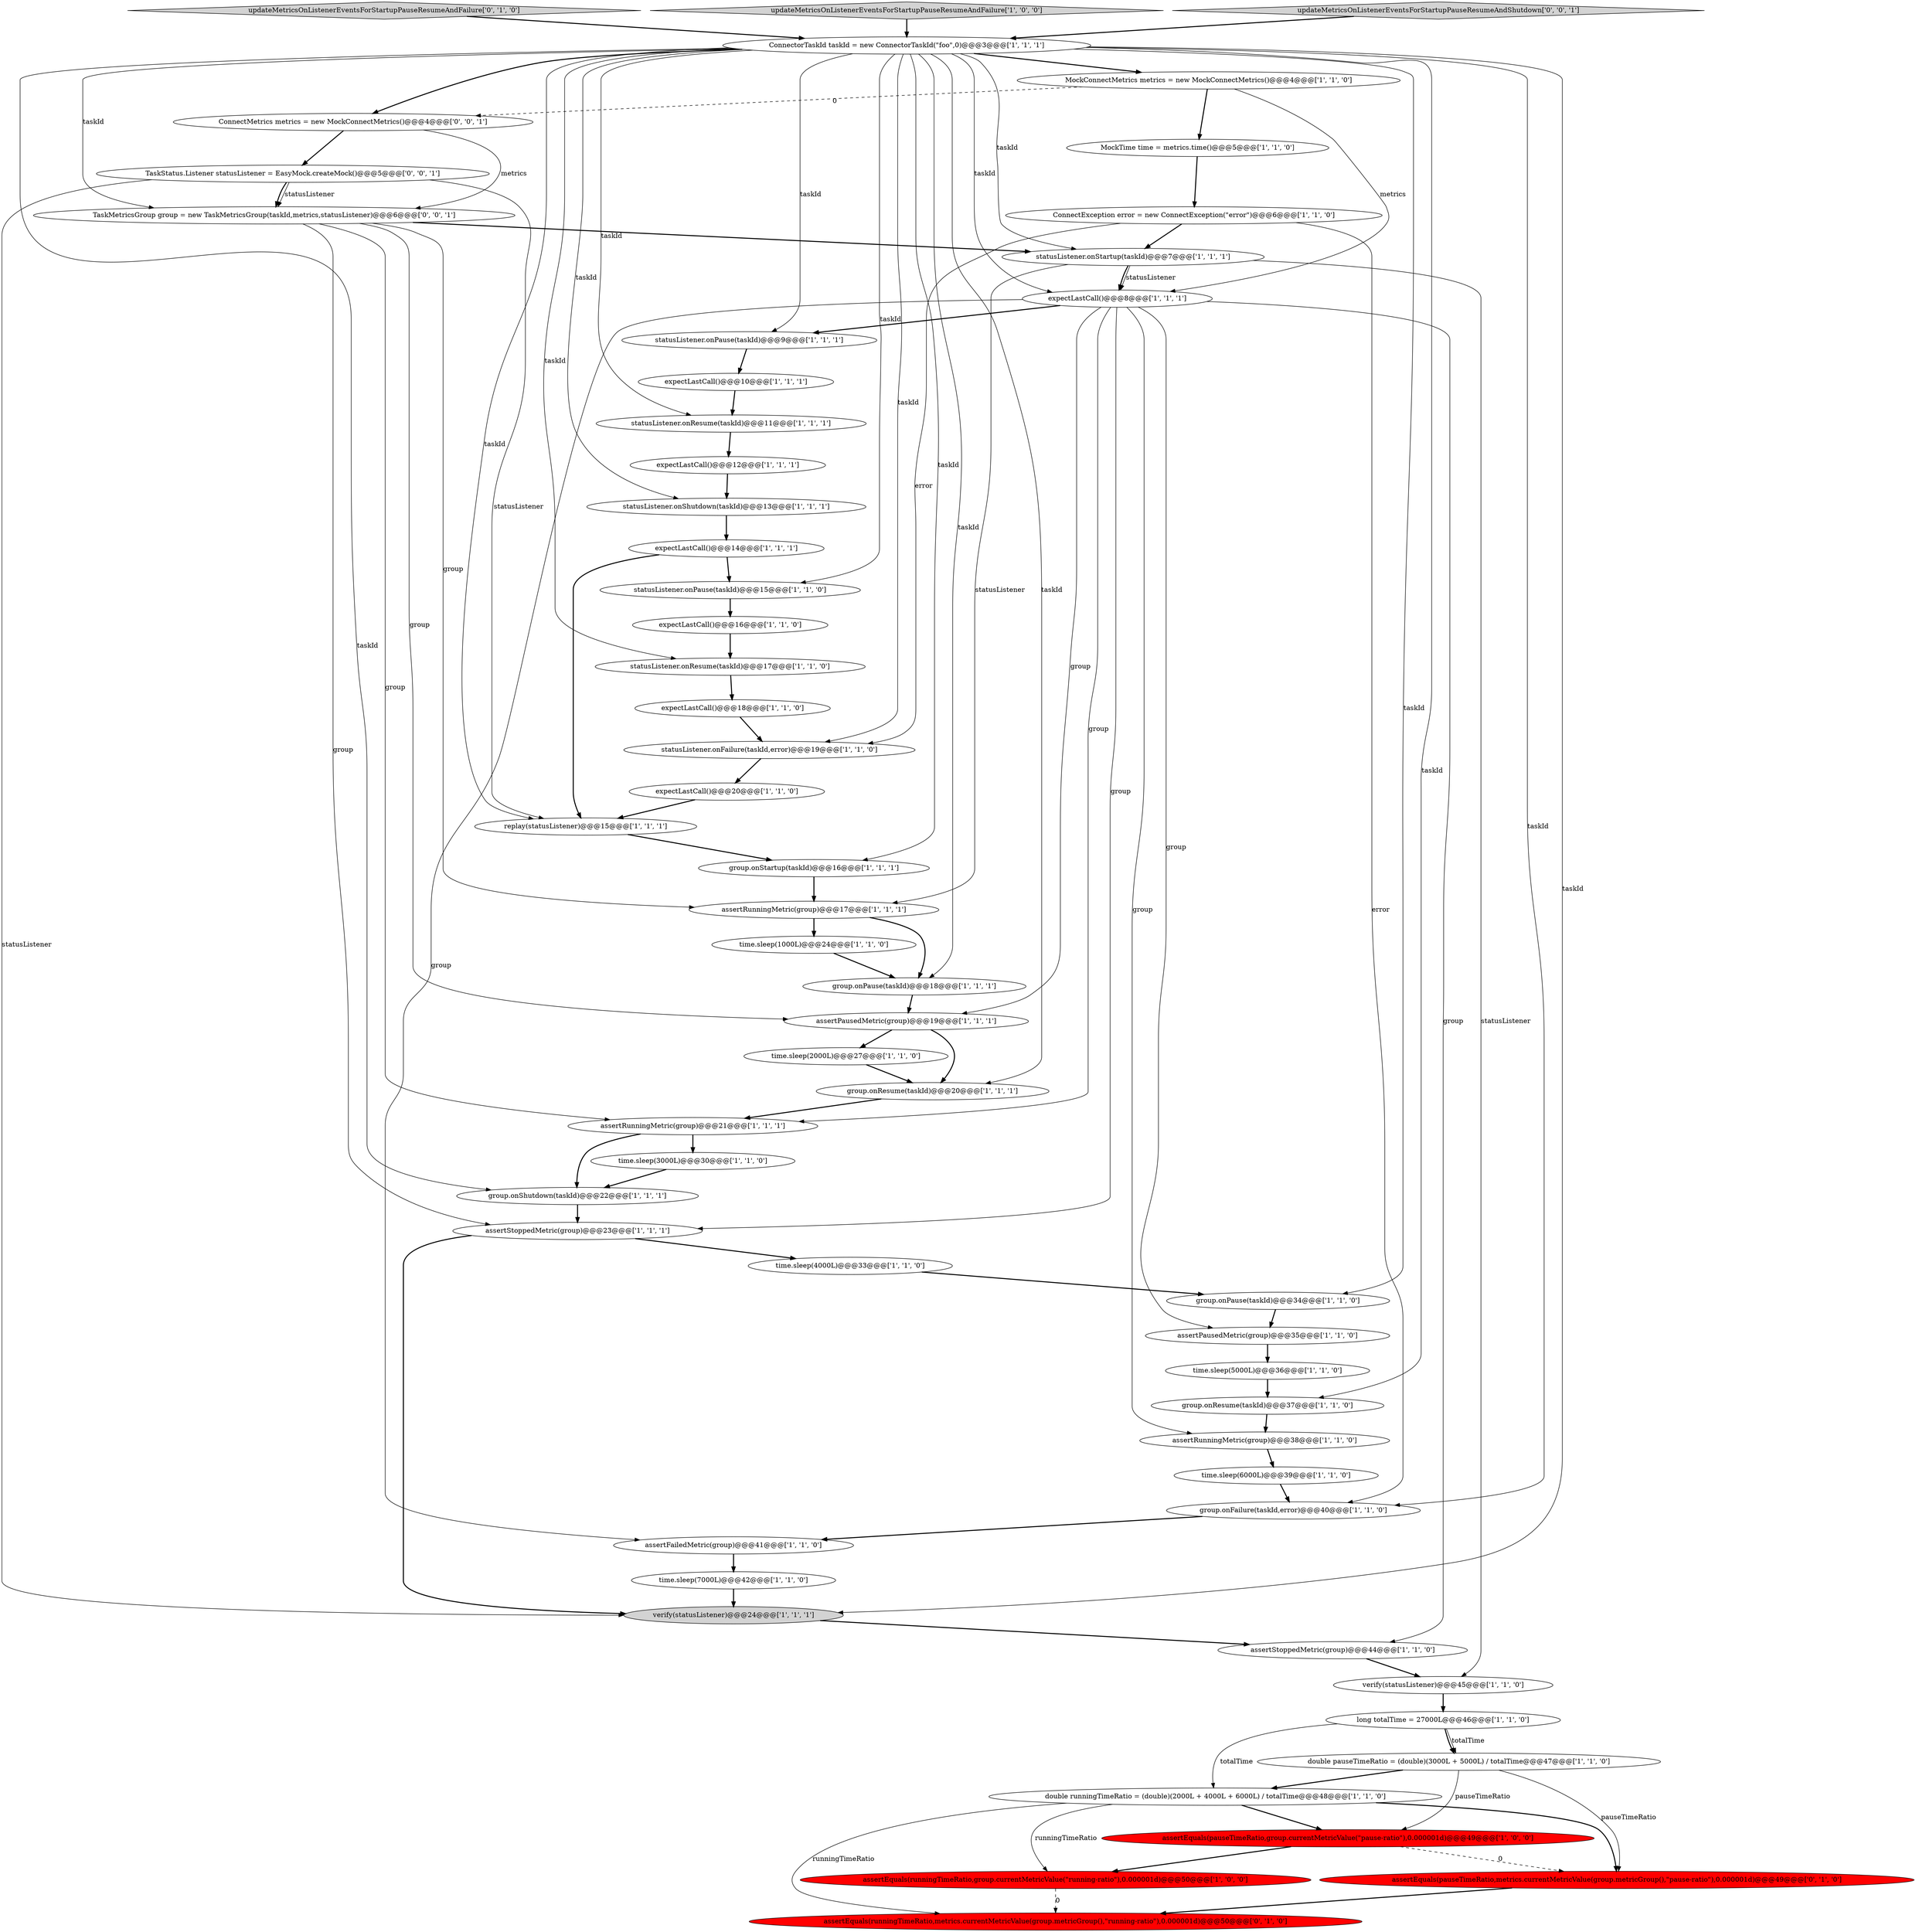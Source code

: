 digraph {
33 [style = filled, label = "expectLastCall()@@@20@@@['1', '1', '0']", fillcolor = white, shape = ellipse image = "AAA0AAABBB1BBB"];
1 [style = filled, label = "statusListener.onPause(taskId)@@@9@@@['1', '1', '1']", fillcolor = white, shape = ellipse image = "AAA0AAABBB1BBB"];
50 [style = filled, label = "updateMetricsOnListenerEventsForStartupPauseResumeAndFailure['0', '1', '0']", fillcolor = lightgray, shape = diamond image = "AAA0AAABBB2BBB"];
34 [style = filled, label = "assertPausedMetric(group)@@@19@@@['1', '1', '1']", fillcolor = white, shape = ellipse image = "AAA0AAABBB1BBB"];
11 [style = filled, label = "verify(statusListener)@@@24@@@['1', '1', '1']", fillcolor = lightgray, shape = ellipse image = "AAA0AAABBB1BBB"];
52 [style = filled, label = "ConnectMetrics metrics = new MockConnectMetrics()@@@4@@@['0', '0', '1']", fillcolor = white, shape = ellipse image = "AAA0AAABBB3BBB"];
28 [style = filled, label = "statusListener.onShutdown(taskId)@@@13@@@['1', '1', '1']", fillcolor = white, shape = ellipse image = "AAA0AAABBB1BBB"];
19 [style = filled, label = "time.sleep(5000L)@@@36@@@['1', '1', '0']", fillcolor = white, shape = ellipse image = "AAA0AAABBB1BBB"];
8 [style = filled, label = "assertStoppedMetric(group)@@@23@@@['1', '1', '1']", fillcolor = white, shape = ellipse image = "AAA0AAABBB1BBB"];
24 [style = filled, label = "assertFailedMetric(group)@@@41@@@['1', '1', '0']", fillcolor = white, shape = ellipse image = "AAA0AAABBB1BBB"];
2 [style = filled, label = "time.sleep(2000L)@@@27@@@['1', '1', '0']", fillcolor = white, shape = ellipse image = "AAA0AAABBB1BBB"];
47 [style = filled, label = "assertRunningMetric(group)@@@38@@@['1', '1', '0']", fillcolor = white, shape = ellipse image = "AAA0AAABBB1BBB"];
32 [style = filled, label = "statusListener.onResume(taskId)@@@17@@@['1', '1', '0']", fillcolor = white, shape = ellipse image = "AAA0AAABBB1BBB"];
38 [style = filled, label = "group.onResume(taskId)@@@37@@@['1', '1', '0']", fillcolor = white, shape = ellipse image = "AAA0AAABBB1BBB"];
25 [style = filled, label = "assertRunningMetric(group)@@@21@@@['1', '1', '1']", fillcolor = white, shape = ellipse image = "AAA0AAABBB1BBB"];
27 [style = filled, label = "expectLastCall()@@@16@@@['1', '1', '0']", fillcolor = white, shape = ellipse image = "AAA0AAABBB1BBB"];
26 [style = filled, label = "group.onStartup(taskId)@@@16@@@['1', '1', '1']", fillcolor = white, shape = ellipse image = "AAA0AAABBB1BBB"];
17 [style = filled, label = "group.onPause(taskId)@@@18@@@['1', '1', '1']", fillcolor = white, shape = ellipse image = "AAA0AAABBB1BBB"];
14 [style = filled, label = "statusListener.onFailure(taskId,error)@@@19@@@['1', '1', '0']", fillcolor = white, shape = ellipse image = "AAA0AAABBB1BBB"];
29 [style = filled, label = "statusListener.onResume(taskId)@@@11@@@['1', '1', '1']", fillcolor = white, shape = ellipse image = "AAA0AAABBB1BBB"];
44 [style = filled, label = "time.sleep(1000L)@@@24@@@['1', '1', '0']", fillcolor = white, shape = ellipse image = "AAA0AAABBB1BBB"];
30 [style = filled, label = "ConnectException error = new ConnectException(\"error\")@@@6@@@['1', '1', '0']", fillcolor = white, shape = ellipse image = "AAA0AAABBB1BBB"];
16 [style = filled, label = "assertEquals(runningTimeRatio,group.currentMetricValue(\"running-ratio\"),0.000001d)@@@50@@@['1', '0', '0']", fillcolor = red, shape = ellipse image = "AAA1AAABBB1BBB"];
43 [style = filled, label = "double pauseTimeRatio = (double)(3000L + 5000L) / totalTime@@@47@@@['1', '1', '0']", fillcolor = white, shape = ellipse image = "AAA0AAABBB1BBB"];
5 [style = filled, label = "updateMetricsOnListenerEventsForStartupPauseResumeAndFailure['1', '0', '0']", fillcolor = lightgray, shape = diamond image = "AAA0AAABBB1BBB"];
12 [style = filled, label = "long totalTime = 27000L@@@46@@@['1', '1', '0']", fillcolor = white, shape = ellipse image = "AAA0AAABBB1BBB"];
36 [style = filled, label = "double runningTimeRatio = (double)(2000L + 4000L + 6000L) / totalTime@@@48@@@['1', '1', '0']", fillcolor = white, shape = ellipse image = "AAA0AAABBB1BBB"];
9 [style = filled, label = "time.sleep(6000L)@@@39@@@['1', '1', '0']", fillcolor = white, shape = ellipse image = "AAA0AAABBB1BBB"];
41 [style = filled, label = "assertEquals(pauseTimeRatio,group.currentMetricValue(\"pause-ratio\"),0.000001d)@@@49@@@['1', '0', '0']", fillcolor = red, shape = ellipse image = "AAA1AAABBB1BBB"];
18 [style = filled, label = "time.sleep(3000L)@@@30@@@['1', '1', '0']", fillcolor = white, shape = ellipse image = "AAA0AAABBB1BBB"];
46 [style = filled, label = "replay(statusListener)@@@15@@@['1', '1', '1']", fillcolor = white, shape = ellipse image = "AAA0AAABBB1BBB"];
48 [style = filled, label = "group.onFailure(taskId,error)@@@40@@@['1', '1', '0']", fillcolor = white, shape = ellipse image = "AAA0AAABBB1BBB"];
42 [style = filled, label = "group.onShutdown(taskId)@@@22@@@['1', '1', '1']", fillcolor = white, shape = ellipse image = "AAA0AAABBB1BBB"];
53 [style = filled, label = "TaskStatus.Listener statusListener = EasyMock.createMock()@@@5@@@['0', '0', '1']", fillcolor = white, shape = ellipse image = "AAA0AAABBB3BBB"];
31 [style = filled, label = "assertPausedMetric(group)@@@35@@@['1', '1', '0']", fillcolor = white, shape = ellipse image = "AAA0AAABBB1BBB"];
45 [style = filled, label = "time.sleep(7000L)@@@42@@@['1', '1', '0']", fillcolor = white, shape = ellipse image = "AAA0AAABBB1BBB"];
0 [style = filled, label = "statusListener.onStartup(taskId)@@@7@@@['1', '1', '1']", fillcolor = white, shape = ellipse image = "AAA0AAABBB1BBB"];
51 [style = filled, label = "assertEquals(pauseTimeRatio,metrics.currentMetricValue(group.metricGroup(),\"pause-ratio\"),0.000001d)@@@49@@@['0', '1', '0']", fillcolor = red, shape = ellipse image = "AAA1AAABBB2BBB"];
7 [style = filled, label = "expectLastCall()@@@12@@@['1', '1', '1']", fillcolor = white, shape = ellipse image = "AAA0AAABBB1BBB"];
15 [style = filled, label = "time.sleep(4000L)@@@33@@@['1', '1', '0']", fillcolor = white, shape = ellipse image = "AAA0AAABBB1BBB"];
35 [style = filled, label = "verify(statusListener)@@@45@@@['1', '1', '0']", fillcolor = white, shape = ellipse image = "AAA0AAABBB1BBB"];
13 [style = filled, label = "MockTime time = metrics.time()@@@5@@@['1', '1', '0']", fillcolor = white, shape = ellipse image = "AAA0AAABBB1BBB"];
54 [style = filled, label = "TaskMetricsGroup group = new TaskMetricsGroup(taskId,metrics,statusListener)@@@6@@@['0', '0', '1']", fillcolor = white, shape = ellipse image = "AAA0AAABBB3BBB"];
37 [style = filled, label = "assertRunningMetric(group)@@@17@@@['1', '1', '1']", fillcolor = white, shape = ellipse image = "AAA0AAABBB1BBB"];
3 [style = filled, label = "MockConnectMetrics metrics = new MockConnectMetrics()@@@4@@@['1', '1', '0']", fillcolor = white, shape = ellipse image = "AAA0AAABBB1BBB"];
4 [style = filled, label = "group.onPause(taskId)@@@34@@@['1', '1', '0']", fillcolor = white, shape = ellipse image = "AAA0AAABBB1BBB"];
10 [style = filled, label = "expectLastCall()@@@10@@@['1', '1', '1']", fillcolor = white, shape = ellipse image = "AAA0AAABBB1BBB"];
23 [style = filled, label = "assertStoppedMetric(group)@@@44@@@['1', '1', '0']", fillcolor = white, shape = ellipse image = "AAA0AAABBB1BBB"];
40 [style = filled, label = "expectLastCall()@@@14@@@['1', '1', '1']", fillcolor = white, shape = ellipse image = "AAA0AAABBB1BBB"];
21 [style = filled, label = "group.onResume(taskId)@@@20@@@['1', '1', '1']", fillcolor = white, shape = ellipse image = "AAA0AAABBB1BBB"];
49 [style = filled, label = "assertEquals(runningTimeRatio,metrics.currentMetricValue(group.metricGroup(),\"running-ratio\"),0.000001d)@@@50@@@['0', '1', '0']", fillcolor = red, shape = ellipse image = "AAA1AAABBB2BBB"];
39 [style = filled, label = "ConnectorTaskId taskId = new ConnectorTaskId(\"foo\",0)@@@3@@@['1', '1', '1']", fillcolor = white, shape = ellipse image = "AAA0AAABBB1BBB"];
22 [style = filled, label = "expectLastCall()@@@18@@@['1', '1', '0']", fillcolor = white, shape = ellipse image = "AAA0AAABBB1BBB"];
20 [style = filled, label = "statusListener.onPause(taskId)@@@15@@@['1', '1', '0']", fillcolor = white, shape = ellipse image = "AAA0AAABBB1BBB"];
6 [style = filled, label = "expectLastCall()@@@8@@@['1', '1', '1']", fillcolor = white, shape = ellipse image = "AAA0AAABBB1BBB"];
55 [style = filled, label = "updateMetricsOnListenerEventsForStartupPauseResumeAndShutdown['0', '0', '1']", fillcolor = lightgray, shape = diamond image = "AAA0AAABBB3BBB"];
6->8 [style = solid, label="group"];
47->9 [style = bold, label=""];
32->22 [style = bold, label=""];
27->32 [style = bold, label=""];
6->25 [style = solid, label="group"];
53->46 [style = solid, label="statusListener"];
54->37 [style = solid, label="group"];
39->48 [style = solid, label="taskId"];
39->21 [style = solid, label="taskId"];
40->20 [style = bold, label=""];
53->54 [style = bold, label=""];
6->47 [style = solid, label="group"];
20->27 [style = bold, label=""];
34->2 [style = bold, label=""];
33->46 [style = bold, label=""];
36->16 [style = solid, label="runningTimeRatio"];
8->11 [style = bold, label=""];
48->24 [style = bold, label=""];
35->12 [style = bold, label=""];
39->42 [style = solid, label="taskId"];
36->41 [style = bold, label=""];
5->39 [style = bold, label=""];
9->48 [style = bold, label=""];
21->25 [style = bold, label=""];
39->54 [style = solid, label="taskId"];
41->51 [style = dashed, label="0"];
44->17 [style = bold, label=""];
50->39 [style = bold, label=""];
45->11 [style = bold, label=""];
23->35 [style = bold, label=""];
17->34 [style = bold, label=""];
39->52 [style = bold, label=""];
39->6 [style = solid, label="taskId"];
52->54 [style = solid, label="metrics"];
54->25 [style = solid, label="group"];
2->21 [style = bold, label=""];
39->26 [style = solid, label="taskId"];
39->28 [style = solid, label="taskId"];
38->47 [style = bold, label=""];
26->37 [style = bold, label=""];
22->14 [style = bold, label=""];
6->23 [style = solid, label="group"];
19->38 [style = bold, label=""];
39->17 [style = solid, label="taskId"];
0->37 [style = solid, label="statusListener"];
0->35 [style = solid, label="statusListener"];
12->43 [style = solid, label="totalTime"];
36->51 [style = bold, label=""];
30->48 [style = solid, label="error"];
8->15 [style = bold, label=""];
39->11 [style = solid, label="taskId"];
42->8 [style = bold, label=""];
43->36 [style = bold, label=""];
25->18 [style = bold, label=""];
39->29 [style = solid, label="taskId"];
6->24 [style = solid, label="group"];
55->39 [style = bold, label=""];
43->41 [style = solid, label="pauseTimeRatio"];
54->0 [style = bold, label=""];
24->45 [style = bold, label=""];
54->8 [style = solid, label="group"];
6->31 [style = solid, label="group"];
6->1 [style = bold, label=""];
4->31 [style = bold, label=""];
7->28 [style = bold, label=""];
39->4 [style = solid, label="taskId"];
39->38 [style = solid, label="taskId"];
36->49 [style = solid, label="runningTimeRatio"];
37->44 [style = bold, label=""];
25->42 [style = bold, label=""];
39->1 [style = solid, label="taskId"];
41->16 [style = bold, label=""];
30->0 [style = bold, label=""];
12->43 [style = bold, label=""];
31->19 [style = bold, label=""];
34->21 [style = bold, label=""];
3->52 [style = dashed, label="0"];
12->36 [style = solid, label="totalTime"];
53->11 [style = solid, label="statusListener"];
53->54 [style = solid, label="statusListener"];
6->34 [style = solid, label="group"];
28->40 [style = bold, label=""];
52->53 [style = bold, label=""];
0->6 [style = solid, label="statusListener"];
43->51 [style = solid, label="pauseTimeRatio"];
0->6 [style = bold, label=""];
54->34 [style = solid, label="group"];
37->17 [style = bold, label=""];
39->3 [style = bold, label=""];
13->30 [style = bold, label=""];
51->49 [style = bold, label=""];
14->33 [style = bold, label=""];
40->46 [style = bold, label=""];
46->26 [style = bold, label=""];
39->0 [style = solid, label="taskId"];
10->29 [style = bold, label=""];
15->4 [style = bold, label=""];
39->14 [style = solid, label="taskId"];
16->49 [style = dashed, label="0"];
3->13 [style = bold, label=""];
29->7 [style = bold, label=""];
39->20 [style = solid, label="taskId"];
39->32 [style = solid, label="taskId"];
30->14 [style = solid, label="error"];
1->10 [style = bold, label=""];
3->6 [style = solid, label="metrics"];
11->23 [style = bold, label=""];
39->46 [style = solid, label="taskId"];
18->42 [style = bold, label=""];
}
